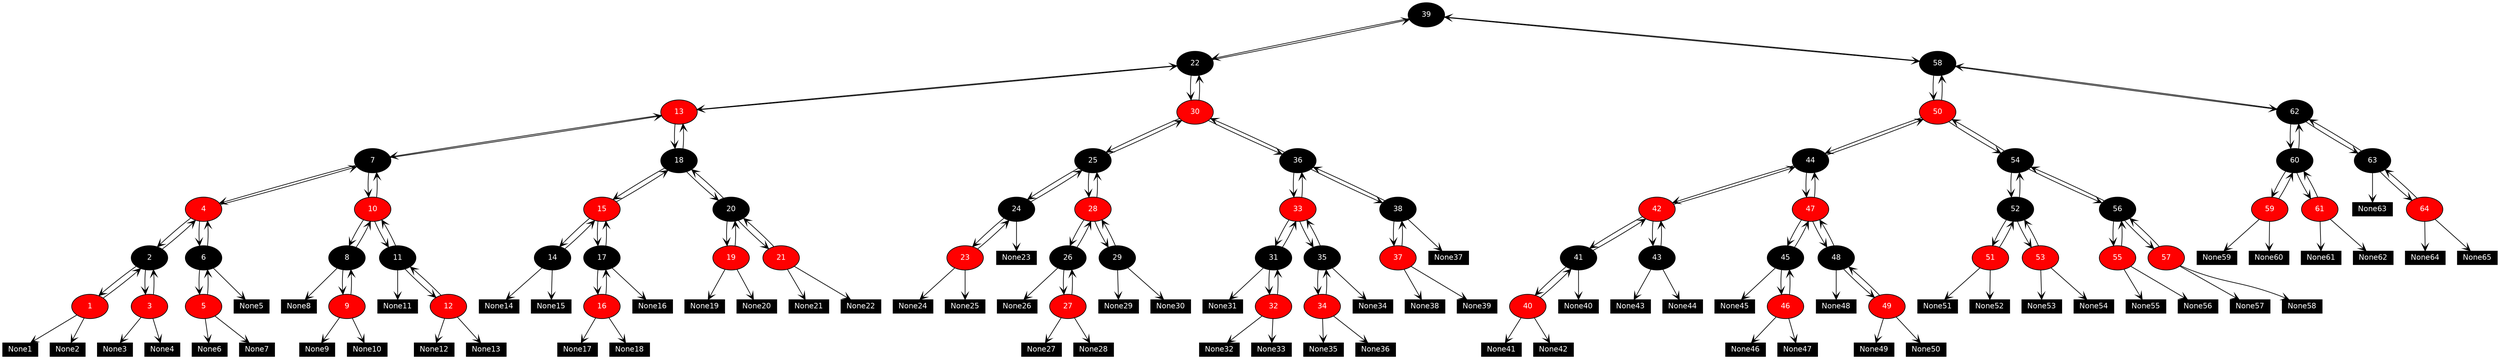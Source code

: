 digraph BST{
	node [fontsize=11 fontcolor="white" fontname="Helvetica"];
	edge [arrowhead=vee];
	39 [style="filled" fillcolor=black];
	39 -> 22;
	39 -> 58;
	22 [style="filled" fillcolor=black];
	22 -> 13;
	22 -> 30;
	22 -> 39;
	13 [style="filled" fillcolor=red];
	13 -> 7;
	13 -> 18;
	13 -> 22;
	7 [style="filled" fillcolor=black];
	7 -> 4;
	7 -> 10;
	7 -> 13;
	4 [style="filled" fillcolor=red];
	4 -> 2;
	4 -> 6;
	4 -> 7;
	2 [style="filled" fillcolor=black];
	2 -> 1;
	2 -> 3;
	2 -> 4;
	1 [style="filled" fillcolor=red];
	1 [style="filled" fillcolor=red];
	None1 [height=.25 width=.5 style=filled fillcolor=black shape=box];
	1 -> None1;
	1 [style="filled" fillcolor=red];
	None2 [height=.25 width=.5 style=filled fillcolor=black shape=box];
	1 -> None2;
	1 -> 2;
	3 [style="filled" fillcolor=red];
	3 [style="filled" fillcolor=red];
	None3 [height=.25 width=.5 style=filled fillcolor=black shape=box];
	3 -> None3;
	3 [style="filled" fillcolor=red];
	None4 [height=.25 width=.5 style=filled fillcolor=black shape=box];
	3 -> None4;
	3 -> 2;
	6 [style="filled" fillcolor=black];
	6 -> 5;
	6 [style="filled" fillcolor=black];
	None5 [height=.25 width=.5 style=filled fillcolor=black shape=box];
	6 -> None5;
	6 -> 4;
	5 [style="filled" fillcolor=red];
	5 [style="filled" fillcolor=red];
	None6 [height=.25 width=.5 style=filled fillcolor=black shape=box];
	5 -> None6;
	5 [style="filled" fillcolor=red];
	None7 [height=.25 width=.5 style=filled fillcolor=black shape=box];
	5 -> None7;
	5 -> 6;
	10 [style="filled" fillcolor=red];
	10 -> 8;
	10 -> 11;
	10 -> 7;
	8 [style="filled" fillcolor=black];
	8 [style="filled" fillcolor=black];
	None8 [height=.25 width=.5 style=filled fillcolor=black shape=box];
	8 -> None8;
	8 -> 9;
	8 -> 10;
	9 [style="filled" fillcolor=red];
	9 [style="filled" fillcolor=red];
	None9 [height=.25 width=.5 style=filled fillcolor=black shape=box];
	9 -> None9;
	9 [style="filled" fillcolor=red];
	None10 [height=.25 width=.5 style=filled fillcolor=black shape=box];
	9 -> None10;
	9 -> 8;
	11 [style="filled" fillcolor=black];
	11 [style="filled" fillcolor=black];
	None11 [height=.25 width=.5 style=filled fillcolor=black shape=box];
	11 -> None11;
	11 -> 12;
	11 -> 10;
	12 [style="filled" fillcolor=red];
	12 [style="filled" fillcolor=red];
	None12 [height=.25 width=.5 style=filled fillcolor=black shape=box];
	12 -> None12;
	12 [style="filled" fillcolor=red];
	None13 [height=.25 width=.5 style=filled fillcolor=black shape=box];
	12 -> None13;
	12 -> 11;
	18 [style="filled" fillcolor=black];
	18 -> 15;
	18 -> 20;
	18 -> 13;
	15 [style="filled" fillcolor=red];
	15 -> 14;
	15 -> 17;
	15 -> 18;
	14 [style="filled" fillcolor=black];
	14 [style="filled" fillcolor=black];
	None14 [height=.25 width=.5 style=filled fillcolor=black shape=box];
	14 -> None14;
	14 [style="filled" fillcolor=black];
	None15 [height=.25 width=.5 style=filled fillcolor=black shape=box];
	14 -> None15;
	14 -> 15;
	17 [style="filled" fillcolor=black];
	17 -> 16;
	17 [style="filled" fillcolor=black];
	None16 [height=.25 width=.5 style=filled fillcolor=black shape=box];
	17 -> None16;
	17 -> 15;
	16 [style="filled" fillcolor=red];
	16 [style="filled" fillcolor=red];
	None17 [height=.25 width=.5 style=filled fillcolor=black shape=box];
	16 -> None17;
	16 [style="filled" fillcolor=red];
	None18 [height=.25 width=.5 style=filled fillcolor=black shape=box];
	16 -> None18;
	16 -> 17;
	20 [style="filled" fillcolor=black];
	20 -> 19;
	20 -> 21;
	20 -> 18;
	19 [style="filled" fillcolor=red];
	19 [style="filled" fillcolor=red];
	None19 [height=.25 width=.5 style=filled fillcolor=black shape=box];
	19 -> None19;
	19 [style="filled" fillcolor=red];
	None20 [height=.25 width=.5 style=filled fillcolor=black shape=box];
	19 -> None20;
	19 -> 20;
	21 [style="filled" fillcolor=red];
	21 [style="filled" fillcolor=red];
	None21 [height=.25 width=.5 style=filled fillcolor=black shape=box];
	21 -> None21;
	21 [style="filled" fillcolor=red];
	None22 [height=.25 width=.5 style=filled fillcolor=black shape=box];
	21 -> None22;
	21 -> 20;
	30 [style="filled" fillcolor=red];
	30 -> 25;
	30 -> 36;
	30 -> 22;
	25 [style="filled" fillcolor=black];
	25 -> 24;
	25 -> 28;
	25 -> 30;
	24 [style="filled" fillcolor=black];
	24 -> 23;
	24 [style="filled" fillcolor=black];
	None23 [height=.25 width=.5 style=filled fillcolor=black shape=box];
	24 -> None23;
	24 -> 25;
	23 [style="filled" fillcolor=red];
	23 [style="filled" fillcolor=red];
	None24 [height=.25 width=.5 style=filled fillcolor=black shape=box];
	23 -> None24;
	23 [style="filled" fillcolor=red];
	None25 [height=.25 width=.5 style=filled fillcolor=black shape=box];
	23 -> None25;
	23 -> 24;
	28 [style="filled" fillcolor=red];
	28 -> 26;
	28 -> 29;
	28 -> 25;
	26 [style="filled" fillcolor=black];
	26 [style="filled" fillcolor=black];
	None26 [height=.25 width=.5 style=filled fillcolor=black shape=box];
	26 -> None26;
	26 -> 27;
	26 -> 28;
	27 [style="filled" fillcolor=red];
	27 [style="filled" fillcolor=red];
	None27 [height=.25 width=.5 style=filled fillcolor=black shape=box];
	27 -> None27;
	27 [style="filled" fillcolor=red];
	None28 [height=.25 width=.5 style=filled fillcolor=black shape=box];
	27 -> None28;
	27 -> 26;
	29 [style="filled" fillcolor=black];
	29 [style="filled" fillcolor=black];
	None29 [height=.25 width=.5 style=filled fillcolor=black shape=box];
	29 -> None29;
	29 [style="filled" fillcolor=black];
	None30 [height=.25 width=.5 style=filled fillcolor=black shape=box];
	29 -> None30;
	29 -> 28;
	36 [style="filled" fillcolor=black];
	36 -> 33;
	36 -> 38;
	36 -> 30;
	33 [style="filled" fillcolor=red];
	33 -> 31;
	33 -> 35;
	33 -> 36;
	31 [style="filled" fillcolor=black];
	31 [style="filled" fillcolor=black];
	None31 [height=.25 width=.5 style=filled fillcolor=black shape=box];
	31 -> None31;
	31 -> 32;
	31 -> 33;
	32 [style="filled" fillcolor=red];
	32 [style="filled" fillcolor=red];
	None32 [height=.25 width=.5 style=filled fillcolor=black shape=box];
	32 -> None32;
	32 [style="filled" fillcolor=red];
	None33 [height=.25 width=.5 style=filled fillcolor=black shape=box];
	32 -> None33;
	32 -> 31;
	35 [style="filled" fillcolor=black];
	35 -> 34;
	35 [style="filled" fillcolor=black];
	None34 [height=.25 width=.5 style=filled fillcolor=black shape=box];
	35 -> None34;
	35 -> 33;
	34 [style="filled" fillcolor=red];
	34 [style="filled" fillcolor=red];
	None35 [height=.25 width=.5 style=filled fillcolor=black shape=box];
	34 -> None35;
	34 [style="filled" fillcolor=red];
	None36 [height=.25 width=.5 style=filled fillcolor=black shape=box];
	34 -> None36;
	34 -> 35;
	38 [style="filled" fillcolor=black];
	38 -> 37;
	38 [style="filled" fillcolor=black];
	None37 [height=.25 width=.5 style=filled fillcolor=black shape=box];
	38 -> None37;
	38 -> 36;
	37 [style="filled" fillcolor=red];
	37 [style="filled" fillcolor=red];
	None38 [height=.25 width=.5 style=filled fillcolor=black shape=box];
	37 -> None38;
	37 [style="filled" fillcolor=red];
	None39 [height=.25 width=.5 style=filled fillcolor=black shape=box];
	37 -> None39;
	37 -> 38;
	58 [style="filled" fillcolor=black];
	58 -> 50;
	58 -> 62;
	58 -> 39;
	50 [style="filled" fillcolor=red];
	50 -> 44;
	50 -> 54;
	50 -> 58;
	44 [style="filled" fillcolor=black];
	44 -> 42;
	44 -> 47;
	44 -> 50;
	42 [style="filled" fillcolor=red];
	42 -> 41;
	42 -> 43;
	42 -> 44;
	41 [style="filled" fillcolor=black];
	41 -> 40;
	41 [style="filled" fillcolor=black];
	None40 [height=.25 width=.5 style=filled fillcolor=black shape=box];
	41 -> None40;
	41 -> 42;
	40 [style="filled" fillcolor=red];
	40 [style="filled" fillcolor=red];
	None41 [height=.25 width=.5 style=filled fillcolor=black shape=box];
	40 -> None41;
	40 [style="filled" fillcolor=red];
	None42 [height=.25 width=.5 style=filled fillcolor=black shape=box];
	40 -> None42;
	40 -> 41;
	43 [style="filled" fillcolor=black];
	43 [style="filled" fillcolor=black];
	None43 [height=.25 width=.5 style=filled fillcolor=black shape=box];
	43 -> None43;
	43 [style="filled" fillcolor=black];
	None44 [height=.25 width=.5 style=filled fillcolor=black shape=box];
	43 -> None44;
	43 -> 42;
	47 [style="filled" fillcolor=red];
	47 -> 45;
	47 -> 48;
	47 -> 44;
	45 [style="filled" fillcolor=black];
	45 [style="filled" fillcolor=black];
	None45 [height=.25 width=.5 style=filled fillcolor=black shape=box];
	45 -> None45;
	45 -> 46;
	45 -> 47;
	46 [style="filled" fillcolor=red];
	46 [style="filled" fillcolor=red];
	None46 [height=.25 width=.5 style=filled fillcolor=black shape=box];
	46 -> None46;
	46 [style="filled" fillcolor=red];
	None47 [height=.25 width=.5 style=filled fillcolor=black shape=box];
	46 -> None47;
	46 -> 45;
	48 [style="filled" fillcolor=black];
	48 [style="filled" fillcolor=black];
	None48 [height=.25 width=.5 style=filled fillcolor=black shape=box];
	48 -> None48;
	48 -> 49;
	48 -> 47;
	49 [style="filled" fillcolor=red];
	49 [style="filled" fillcolor=red];
	None49 [height=.25 width=.5 style=filled fillcolor=black shape=box];
	49 -> None49;
	49 [style="filled" fillcolor=red];
	None50 [height=.25 width=.5 style=filled fillcolor=black shape=box];
	49 -> None50;
	49 -> 48;
	54 [style="filled" fillcolor=black];
	54 -> 52;
	54 -> 56;
	54 -> 50;
	52 [style="filled" fillcolor=black];
	52 -> 51;
	52 -> 53;
	52 -> 54;
	51 [style="filled" fillcolor=red];
	51 [style="filled" fillcolor=red];
	None51 [height=.25 width=.5 style=filled fillcolor=black shape=box];
	51 -> None51;
	51 [style="filled" fillcolor=red];
	None52 [height=.25 width=.5 style=filled fillcolor=black shape=box];
	51 -> None52;
	51 -> 52;
	53 [style="filled" fillcolor=red];
	53 [style="filled" fillcolor=red];
	None53 [height=.25 width=.5 style=filled fillcolor=black shape=box];
	53 -> None53;
	53 [style="filled" fillcolor=red];
	None54 [height=.25 width=.5 style=filled fillcolor=black shape=box];
	53 -> None54;
	53 -> 52;
	56 [style="filled" fillcolor=black];
	56 -> 55;
	56 -> 57;
	56 -> 54;
	55 [style="filled" fillcolor=red];
	55 [style="filled" fillcolor=red];
	None55 [height=.25 width=.5 style=filled fillcolor=black shape=box];
	55 -> None55;
	55 [style="filled" fillcolor=red];
	None56 [height=.25 width=.5 style=filled fillcolor=black shape=box];
	55 -> None56;
	55 -> 56;
	57 [style="filled" fillcolor=red];
	57 [style="filled" fillcolor=red];
	None57 [height=.25 width=.5 style=filled fillcolor=black shape=box];
	57 -> None57;
	57 [style="filled" fillcolor=red];
	None58 [height=.25 width=.5 style=filled fillcolor=black shape=box];
	57 -> None58;
	57 -> 56;
	62 [style="filled" fillcolor=black];
	62 -> 60;
	62 -> 63;
	62 -> 58;
	60 [style="filled" fillcolor=black];
	60 -> 59;
	60 -> 61;
	60 -> 62;
	59 [style="filled" fillcolor=red];
	59 [style="filled" fillcolor=red];
	None59 [height=.25 width=.5 style=filled fillcolor=black shape=box];
	59 -> None59;
	59 [style="filled" fillcolor=red];
	None60 [height=.25 width=.5 style=filled fillcolor=black shape=box];
	59 -> None60;
	59 -> 60;
	61 [style="filled" fillcolor=red];
	61 [style="filled" fillcolor=red];
	None61 [height=.25 width=.5 style=filled fillcolor=black shape=box];
	61 -> None61;
	61 [style="filled" fillcolor=red];
	None62 [height=.25 width=.5 style=filled fillcolor=black shape=box];
	61 -> None62;
	61 -> 60;
	63 [style="filled" fillcolor=black];
	63 [style="filled" fillcolor=black];
	None63 [height=.25 width=.5 style=filled fillcolor=black shape=box];
	63 -> None63;
	63 -> 64;
	63 -> 62;
	64 [style="filled" fillcolor=red];
	64 [style="filled" fillcolor=red];
	None64 [height=.25 width=.5 style=filled fillcolor=black shape=box];
	64 -> None64;
	64 [style="filled" fillcolor=red];
	None65 [height=.25 width=.5 style=filled fillcolor=black shape=box];
	64 -> None65;
	64 -> 63;
}